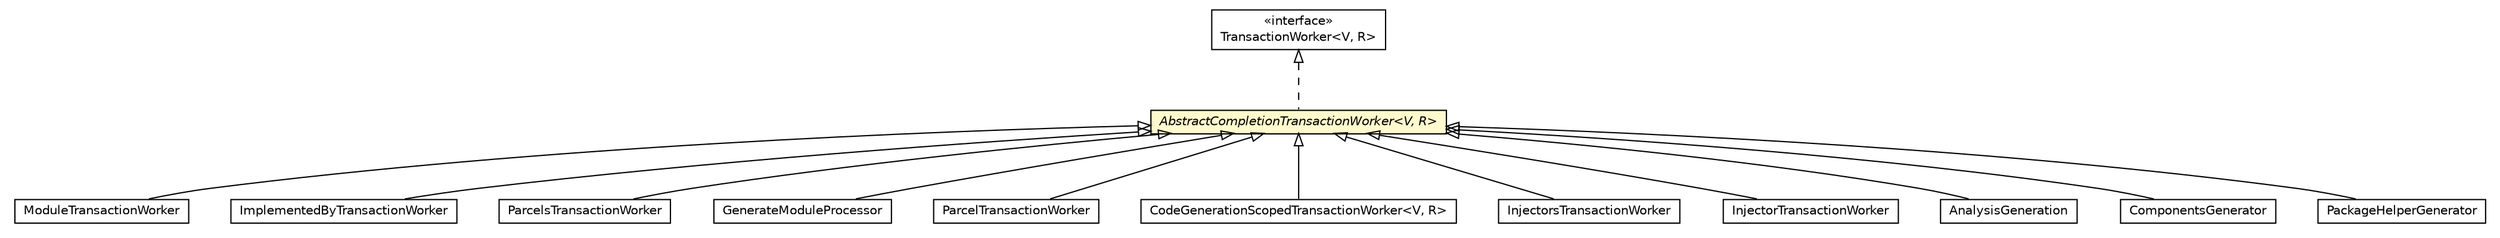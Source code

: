 #!/usr/local/bin/dot
#
# Class diagram 
# Generated by UMLGraph version 5.1 (http://www.umlgraph.org/)
#

digraph G {
	edge [fontname="Helvetica",fontsize=10,labelfontname="Helvetica",labelfontsize=10];
	node [fontname="Helvetica",fontsize=10,shape=plaintext];
	nodesep=0.25;
	ranksep=0.5;
	// org.androidtransfuse.analysis.module.ModuleTransactionWorker
	c96186 [label=<<table title="org.androidtransfuse.analysis.module.ModuleTransactionWorker" border="0" cellborder="1" cellspacing="0" cellpadding="2" port="p" href="../analysis/module/ModuleTransactionWorker.html">
		<tr><td><table border="0" cellspacing="0" cellpadding="1">
<tr><td align="center" balign="center"> ModuleTransactionWorker </td></tr>
		</table></td></tr>
		</table>>, fontname="Helvetica", fontcolor="black", fontsize=10.0];
	// org.androidtransfuse.analysis.module.ImplementedByTransactionWorker
	c96190 [label=<<table title="org.androidtransfuse.analysis.module.ImplementedByTransactionWorker" border="0" cellborder="1" cellspacing="0" cellpadding="2" port="p" href="../analysis/module/ImplementedByTransactionWorker.html">
		<tr><td><table border="0" cellspacing="0" cellpadding="1">
<tr><td align="center" balign="center"> ImplementedByTransactionWorker </td></tr>
		</table></td></tr>
		</table>>, fontname="Helvetica", fontcolor="black", fontsize=10.0];
	// org.androidtransfuse.processor.ParcelsTransactionWorker
	c96267 [label=<<table title="org.androidtransfuse.processor.ParcelsTransactionWorker" border="0" cellborder="1" cellspacing="0" cellpadding="2" port="p" href="./ParcelsTransactionWorker.html">
		<tr><td><table border="0" cellspacing="0" cellpadding="1">
<tr><td align="center" balign="center"> ParcelsTransactionWorker </td></tr>
		</table></td></tr>
		</table>>, fontname="Helvetica", fontcolor="black", fontsize=10.0];
	// org.androidtransfuse.processor.GenerateModuleProcessor
	c96272 [label=<<table title="org.androidtransfuse.processor.GenerateModuleProcessor" border="0" cellborder="1" cellspacing="0" cellpadding="2" port="p" href="./GenerateModuleProcessor.html">
		<tr><td><table border="0" cellspacing="0" cellpadding="1">
<tr><td align="center" balign="center"> GenerateModuleProcessor </td></tr>
		</table></td></tr>
		</table>>, fontname="Helvetica", fontcolor="black", fontsize=10.0];
	// org.androidtransfuse.processor.AbstractCompletionTransactionWorker<V, R>
	c96294 [label=<<table title="org.androidtransfuse.processor.AbstractCompletionTransactionWorker" border="0" cellborder="1" cellspacing="0" cellpadding="2" port="p" bgcolor="lemonChiffon" href="./AbstractCompletionTransactionWorker.html">
		<tr><td><table border="0" cellspacing="0" cellpadding="1">
<tr><td align="center" balign="center"><font face="Helvetica-Oblique"> AbstractCompletionTransactionWorker&lt;V, R&gt; </font></td></tr>
		</table></td></tr>
		</table>>, fontname="Helvetica", fontcolor="black", fontsize=10.0];
	// org.androidtransfuse.processor.ParcelTransactionWorker
	c96295 [label=<<table title="org.androidtransfuse.processor.ParcelTransactionWorker" border="0" cellborder="1" cellspacing="0" cellpadding="2" port="p" href="./ParcelTransactionWorker.html">
		<tr><td><table border="0" cellspacing="0" cellpadding="1">
<tr><td align="center" balign="center"> ParcelTransactionWorker </td></tr>
		</table></td></tr>
		</table>>, fontname="Helvetica", fontcolor="black", fontsize=10.0];
	// org.androidtransfuse.processor.TransactionWorker<V, R>
	c96297 [label=<<table title="org.androidtransfuse.processor.TransactionWorker" border="0" cellborder="1" cellspacing="0" cellpadding="2" port="p" href="./TransactionWorker.html">
		<tr><td><table border="0" cellspacing="0" cellpadding="1">
<tr><td align="center" balign="center"> &#171;interface&#187; </td></tr>
<tr><td align="center" balign="center"> TransactionWorker&lt;V, R&gt; </td></tr>
		</table></td></tr>
		</table>>, fontname="Helvetica", fontcolor="black", fontsize=10.0];
	// org.androidtransfuse.processor.CodeGenerationScopedTransactionWorker<V, R>
	c96298 [label=<<table title="org.androidtransfuse.processor.CodeGenerationScopedTransactionWorker" border="0" cellborder="1" cellspacing="0" cellpadding="2" port="p" href="./CodeGenerationScopedTransactionWorker.html">
		<tr><td><table border="0" cellspacing="0" cellpadding="1">
<tr><td align="center" balign="center"> CodeGenerationScopedTransactionWorker&lt;V, R&gt; </td></tr>
		</table></td></tr>
		</table>>, fontname="Helvetica", fontcolor="black", fontsize=10.0];
	// org.androidtransfuse.processor.InjectorsTransactionWorker
	c96306 [label=<<table title="org.androidtransfuse.processor.InjectorsTransactionWorker" border="0" cellborder="1" cellspacing="0" cellpadding="2" port="p" href="./InjectorsTransactionWorker.html">
		<tr><td><table border="0" cellspacing="0" cellpadding="1">
<tr><td align="center" balign="center"> InjectorsTransactionWorker </td></tr>
		</table></td></tr>
		</table>>, fontname="Helvetica", fontcolor="black", fontsize=10.0];
	// org.androidtransfuse.processor.InjectorTransactionWorker
	c96310 [label=<<table title="org.androidtransfuse.processor.InjectorTransactionWorker" border="0" cellborder="1" cellspacing="0" cellpadding="2" port="p" href="./InjectorTransactionWorker.html">
		<tr><td><table border="0" cellspacing="0" cellpadding="1">
<tr><td align="center" balign="center"> InjectorTransactionWorker </td></tr>
		</table></td></tr>
		</table>>, fontname="Helvetica", fontcolor="black", fontsize=10.0];
	// org.androidtransfuse.gen.AnalysisGeneration
	c96322 [label=<<table title="org.androidtransfuse.gen.AnalysisGeneration" border="0" cellborder="1" cellspacing="0" cellpadding="2" port="p" href="../gen/AnalysisGeneration.html">
		<tr><td><table border="0" cellspacing="0" cellpadding="1">
<tr><td align="center" balign="center"> AnalysisGeneration </td></tr>
		</table></td></tr>
		</table>>, fontname="Helvetica", fontcolor="black", fontsize=10.0];
	// org.androidtransfuse.gen.ComponentsGenerator
	c96329 [label=<<table title="org.androidtransfuse.gen.ComponentsGenerator" border="0" cellborder="1" cellspacing="0" cellpadding="2" port="p" href="../gen/ComponentsGenerator.html">
		<tr><td><table border="0" cellspacing="0" cellpadding="1">
<tr><td align="center" balign="center"> ComponentsGenerator </td></tr>
		</table></td></tr>
		</table>>, fontname="Helvetica", fontcolor="black", fontsize=10.0];
	// org.androidtransfuse.gen.invocationBuilder.PackageHelperGenerator
	c96404 [label=<<table title="org.androidtransfuse.gen.invocationBuilder.PackageHelperGenerator" border="0" cellborder="1" cellspacing="0" cellpadding="2" port="p" href="../gen/invocationBuilder/PackageHelperGenerator.html">
		<tr><td><table border="0" cellspacing="0" cellpadding="1">
<tr><td align="center" balign="center"> PackageHelperGenerator </td></tr>
		</table></td></tr>
		</table>>, fontname="Helvetica", fontcolor="black", fontsize=10.0];
	//org.androidtransfuse.analysis.module.ModuleTransactionWorker extends org.androidtransfuse.processor.AbstractCompletionTransactionWorker<javax.inject.Provider<org.androidtransfuse.adapter.ASTType>, java.lang.Void>
	c96294:p -> c96186:p [dir=back,arrowtail=empty];
	//org.androidtransfuse.analysis.module.ImplementedByTransactionWorker extends org.androidtransfuse.processor.AbstractCompletionTransactionWorker<javax.inject.Provider<org.androidtransfuse.adapter.ASTType>, java.lang.Void>
	c96294:p -> c96190:p [dir=back,arrowtail=empty];
	//org.androidtransfuse.processor.ParcelsTransactionWorker extends org.androidtransfuse.processor.AbstractCompletionTransactionWorker<java.util.Map<javax.inject.Provider<org.androidtransfuse.adapter.ASTType>, com.sun.codemodel.JDefinedClass>, java.lang.Void>
	c96294:p -> c96267:p [dir=back,arrowtail=empty];
	//org.androidtransfuse.processor.GenerateModuleProcessor extends org.androidtransfuse.processor.AbstractCompletionTransactionWorker<java.lang.Void, java.lang.Void>
	c96294:p -> c96272:p [dir=back,arrowtail=empty];
	//org.androidtransfuse.processor.AbstractCompletionTransactionWorker<V, R> implements org.androidtransfuse.processor.TransactionWorker<V, R>
	c96297:p -> c96294:p [dir=back,arrowtail=empty,style=dashed];
	//org.androidtransfuse.processor.ParcelTransactionWorker extends org.androidtransfuse.processor.AbstractCompletionTransactionWorker<javax.inject.Provider<org.androidtransfuse.adapter.ASTType>, com.sun.codemodel.JDefinedClass>
	c96294:p -> c96295:p [dir=back,arrowtail=empty];
	//org.androidtransfuse.processor.CodeGenerationScopedTransactionWorker<V, R> extends org.androidtransfuse.processor.AbstractCompletionTransactionWorker<V, R>
	c96294:p -> c96298:p [dir=back,arrowtail=empty];
	//org.androidtransfuse.processor.InjectorsTransactionWorker extends org.androidtransfuse.processor.AbstractCompletionTransactionWorker<java.util.Map<javax.inject.Provider<org.androidtransfuse.adapter.ASTType>, com.sun.codemodel.JDefinedClass>, java.lang.Void>
	c96294:p -> c96306:p [dir=back,arrowtail=empty];
	//org.androidtransfuse.processor.InjectorTransactionWorker extends org.androidtransfuse.processor.AbstractCompletionTransactionWorker<javax.inject.Provider<org.androidtransfuse.adapter.ASTType>, com.sun.codemodel.JDefinedClass>
	c96294:p -> c96310:p [dir=back,arrowtail=empty];
	//org.androidtransfuse.gen.AnalysisGeneration extends org.androidtransfuse.processor.AbstractCompletionTransactionWorker<javax.inject.Provider<org.androidtransfuse.adapter.ASTType>, com.sun.codemodel.JDefinedClass>
	c96294:p -> c96322:p [dir=back,arrowtail=empty];
	//org.androidtransfuse.gen.ComponentsGenerator extends org.androidtransfuse.processor.AbstractCompletionTransactionWorker<java.util.Map<javax.inject.Provider<org.androidtransfuse.adapter.ASTType>, com.sun.codemodel.JDefinedClass>, java.lang.Void>
	c96294:p -> c96329:p [dir=back,arrowtail=empty];
	//org.androidtransfuse.gen.invocationBuilder.PackageHelperGenerator extends org.androidtransfuse.processor.AbstractCompletionTransactionWorker<java.lang.Void, java.lang.Void>
	c96294:p -> c96404:p [dir=back,arrowtail=empty];
}

